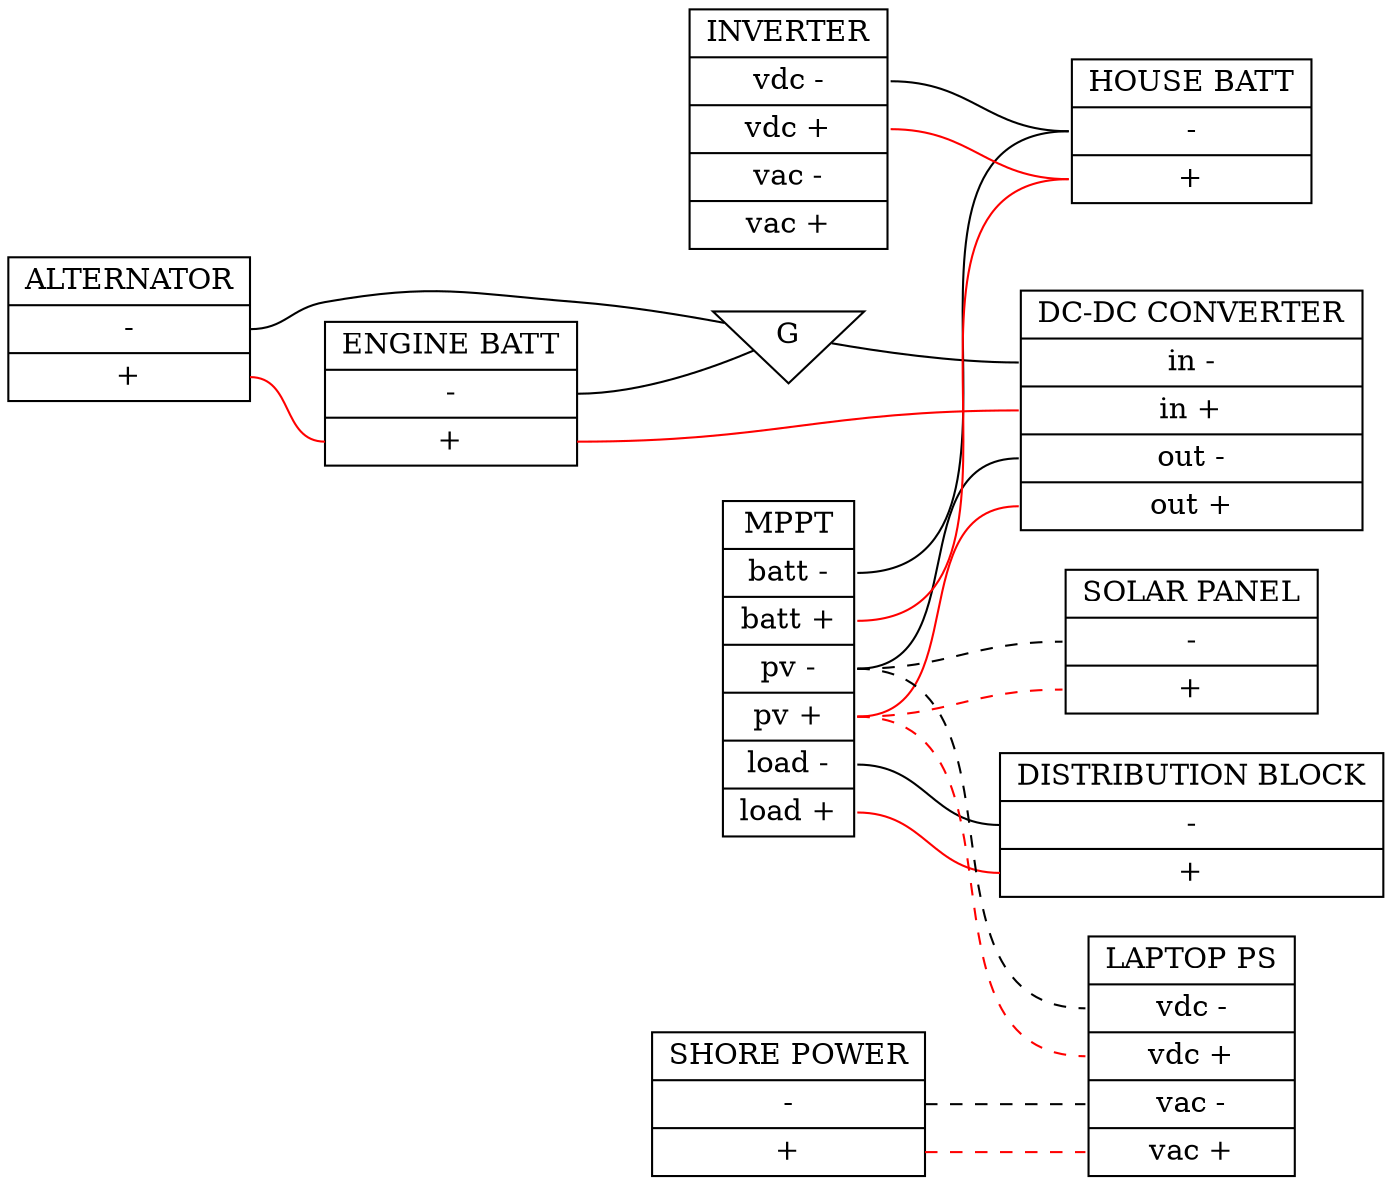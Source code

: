graph g {
  graph [
  rankdir = "LR"
  /* label = "Driving" */
  ];
  "G" [
  shape = "invtriangle"
  ];
  "MPPT" [
  label = "<f0> MPPT|<f1> batt -|<f2> batt +|<f3> pv -|<f4> pv +|<f5> load -|<f6> load +"
  shape = "record"
  ];
  "DC-DC CONVERTER" [
  label = "<f0> DC-DC CONVERTER|<f1> in -|<f2> in +|<f3> out -|<f4> out +"
  shape = "record"
  ];
  "SHORE POWER" [
  label = "<f0> SHORE POWER|<f1> -|<f2> +"
  shape = "record"
  ];
  "DISTRIBUTION BLOCK" [
  label = "<f0> DISTRIBUTION BLOCK|<f1> -|<f2> +"
  shape = "record"
  ];
  "LAPTOP PS" [
  label = "<f0> LAPTOP PS|<f1> vdc -|<f2> vdc +|<f3> vac -|<f4> vac +"
  shape = "record"
  ];
  "HOUSE BATT" [
  label = "<f0> HOUSE BATT|<f1> -|<f2> +"
  shape = "record"
  ];
  "INVERTER" [
  label = "<f0> INVERTER|<f1> vdc -|<f2> vdc +|<f3> vac -|<f4> vac +"
  shape = "record"
  ];
  "ALTERNATOR" [
  label = "<f0> ALTERNATOR|<f1> -|<f2> +"
  shape = "record"
  ];
  "ENGINE BATT" [
  label = "<f0> ENGINE BATT|<f1> -|<f2> +"
  shape = "record"
  ];
  "SOLAR PANEL" [
  label = "<f0> SOLAR PANEL|<f1> -|<f2> +"
  shape = "record"
  ];
  /* "SWITCH" [
  label = "SWITCH"
  shape = "circle"
  ]; */
  "MPPT":f5 -- "DISTRIBUTION BLOCK":f1 [
  id = 0
  ];
  "MPPT":f6 -- "DISTRIBUTION BLOCK":f2 [
  id = 1
  color = "red"
  ];
  "MPPT":f3 -- "LAPTOP PS":f1 [
  id = 2
  style = "dashed"
  ];
  "MPPT":f4 -- "LAPTOP PS":f2 [
  id = 3
  style = "dashed"
  color = "red"
  ];
  "MPPT":f3 -- "DC-DC CONVERTER":f3 [
  id = 2
  ];
  "MPPT":f4 -- "DC-DC CONVERTER":f4 [
  id = 3
  color = "red"
  ];
  /* "INVERTER":f1 -- "SWITCH" [
  id = 4
  ];
  "INVERTER":f2 -- "SWITCH" [
  id = 5
  color = "red"
  ]; */
  "INVERTER":f1 -- "HOUSE BATT":f1 [
  id = 6
  ];
  "INVERTER":f2 -- "HOUSE BATT":f2 [
  id = 7
  color = "red"
  ];
  "ALTERNATOR":f1 -- "G" [
  id = 8
  ];
  "ALTERNATOR":f2 -- "ENGINE BATT":f2 [
  id = 9
  color = "red"
  ];
  /* "HOUSE BATT":f1 -- "SWITCH" [
  id = 10
  style = "dashed"
  ];
  "HOUSE BATT":f2 -- "SWITCH" [
  id = 11
  style = "dashed"
  color = "red"
  ]; */
  "G" -- "DC-DC CONVERTER":f1 [];
  "ENGINE BATT":f2 -- "DC-DC CONVERTER":f2 [
  id = 13
  color = "red"
  ];
  "MPPT":f1 -- "HOUSE BATT":f1 [
  id = 14
  ];
  "MPPT":f2 -- "HOUSE BATT":f2 [
  id = 15
  color = "red"
  ];
  "MPPT":f3 -- "SOLAR PANEL":f1 [
  id = 2
  style = "dashed"
  ];
  "MPPT":f4 -- "SOLAR PANEL":f2 [
  id = 3
  style = "dashed"
  color = "red"
  ];
  "ENGINE BATT":f1 -- "G" [];
  "SHORE POWER":f1 -- "LAPTOP PS":f3 [
  style = "dashed"
  ];
  "SHORE POWER":f2 -- "LAPTOP PS":f4 [
  style = "dashed"
  color = "red"
  ];
}
